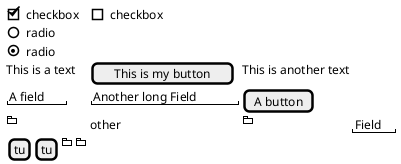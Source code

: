 {
  "sha1": "im8fk99b76ewgoaykxvl7umj4bpg1t1",
  "insertion": {
    "when": "2024-06-03T18:59:30.912Z",
    "user": "plantuml@gmail.com"
  }
}
@startsalt
{
[X] checkbox|[] checkbox
() radio
(X) radio
This is a text|[This is my button]|This is another text
"A field"|"Another long Field"|[A button]
<<folder
............
.XXXXX......
.X...X......
.XXXXXXXXXX.
.X........X.
.X........X.
.X........X.
.X........X.
.XXXXXXXXXX.
............
>>|other|<<folder>>|"Field"
{
[tu]|[tu]|<<
............
.XXXXX......
.X...X......
.XXXXXXXXXX.
.X........X.
.X........X.
.X........X.
.X........X.
.XXXXXXXXXX.
............
>>|<<
............
.XXXXX......
.X...X......
.XXXXXXXXXX.
.X........X.
.X........X.
.X........X.
.X........X.
.XXXXXXXXXX.
............
>>|
}

}
@endsalt
